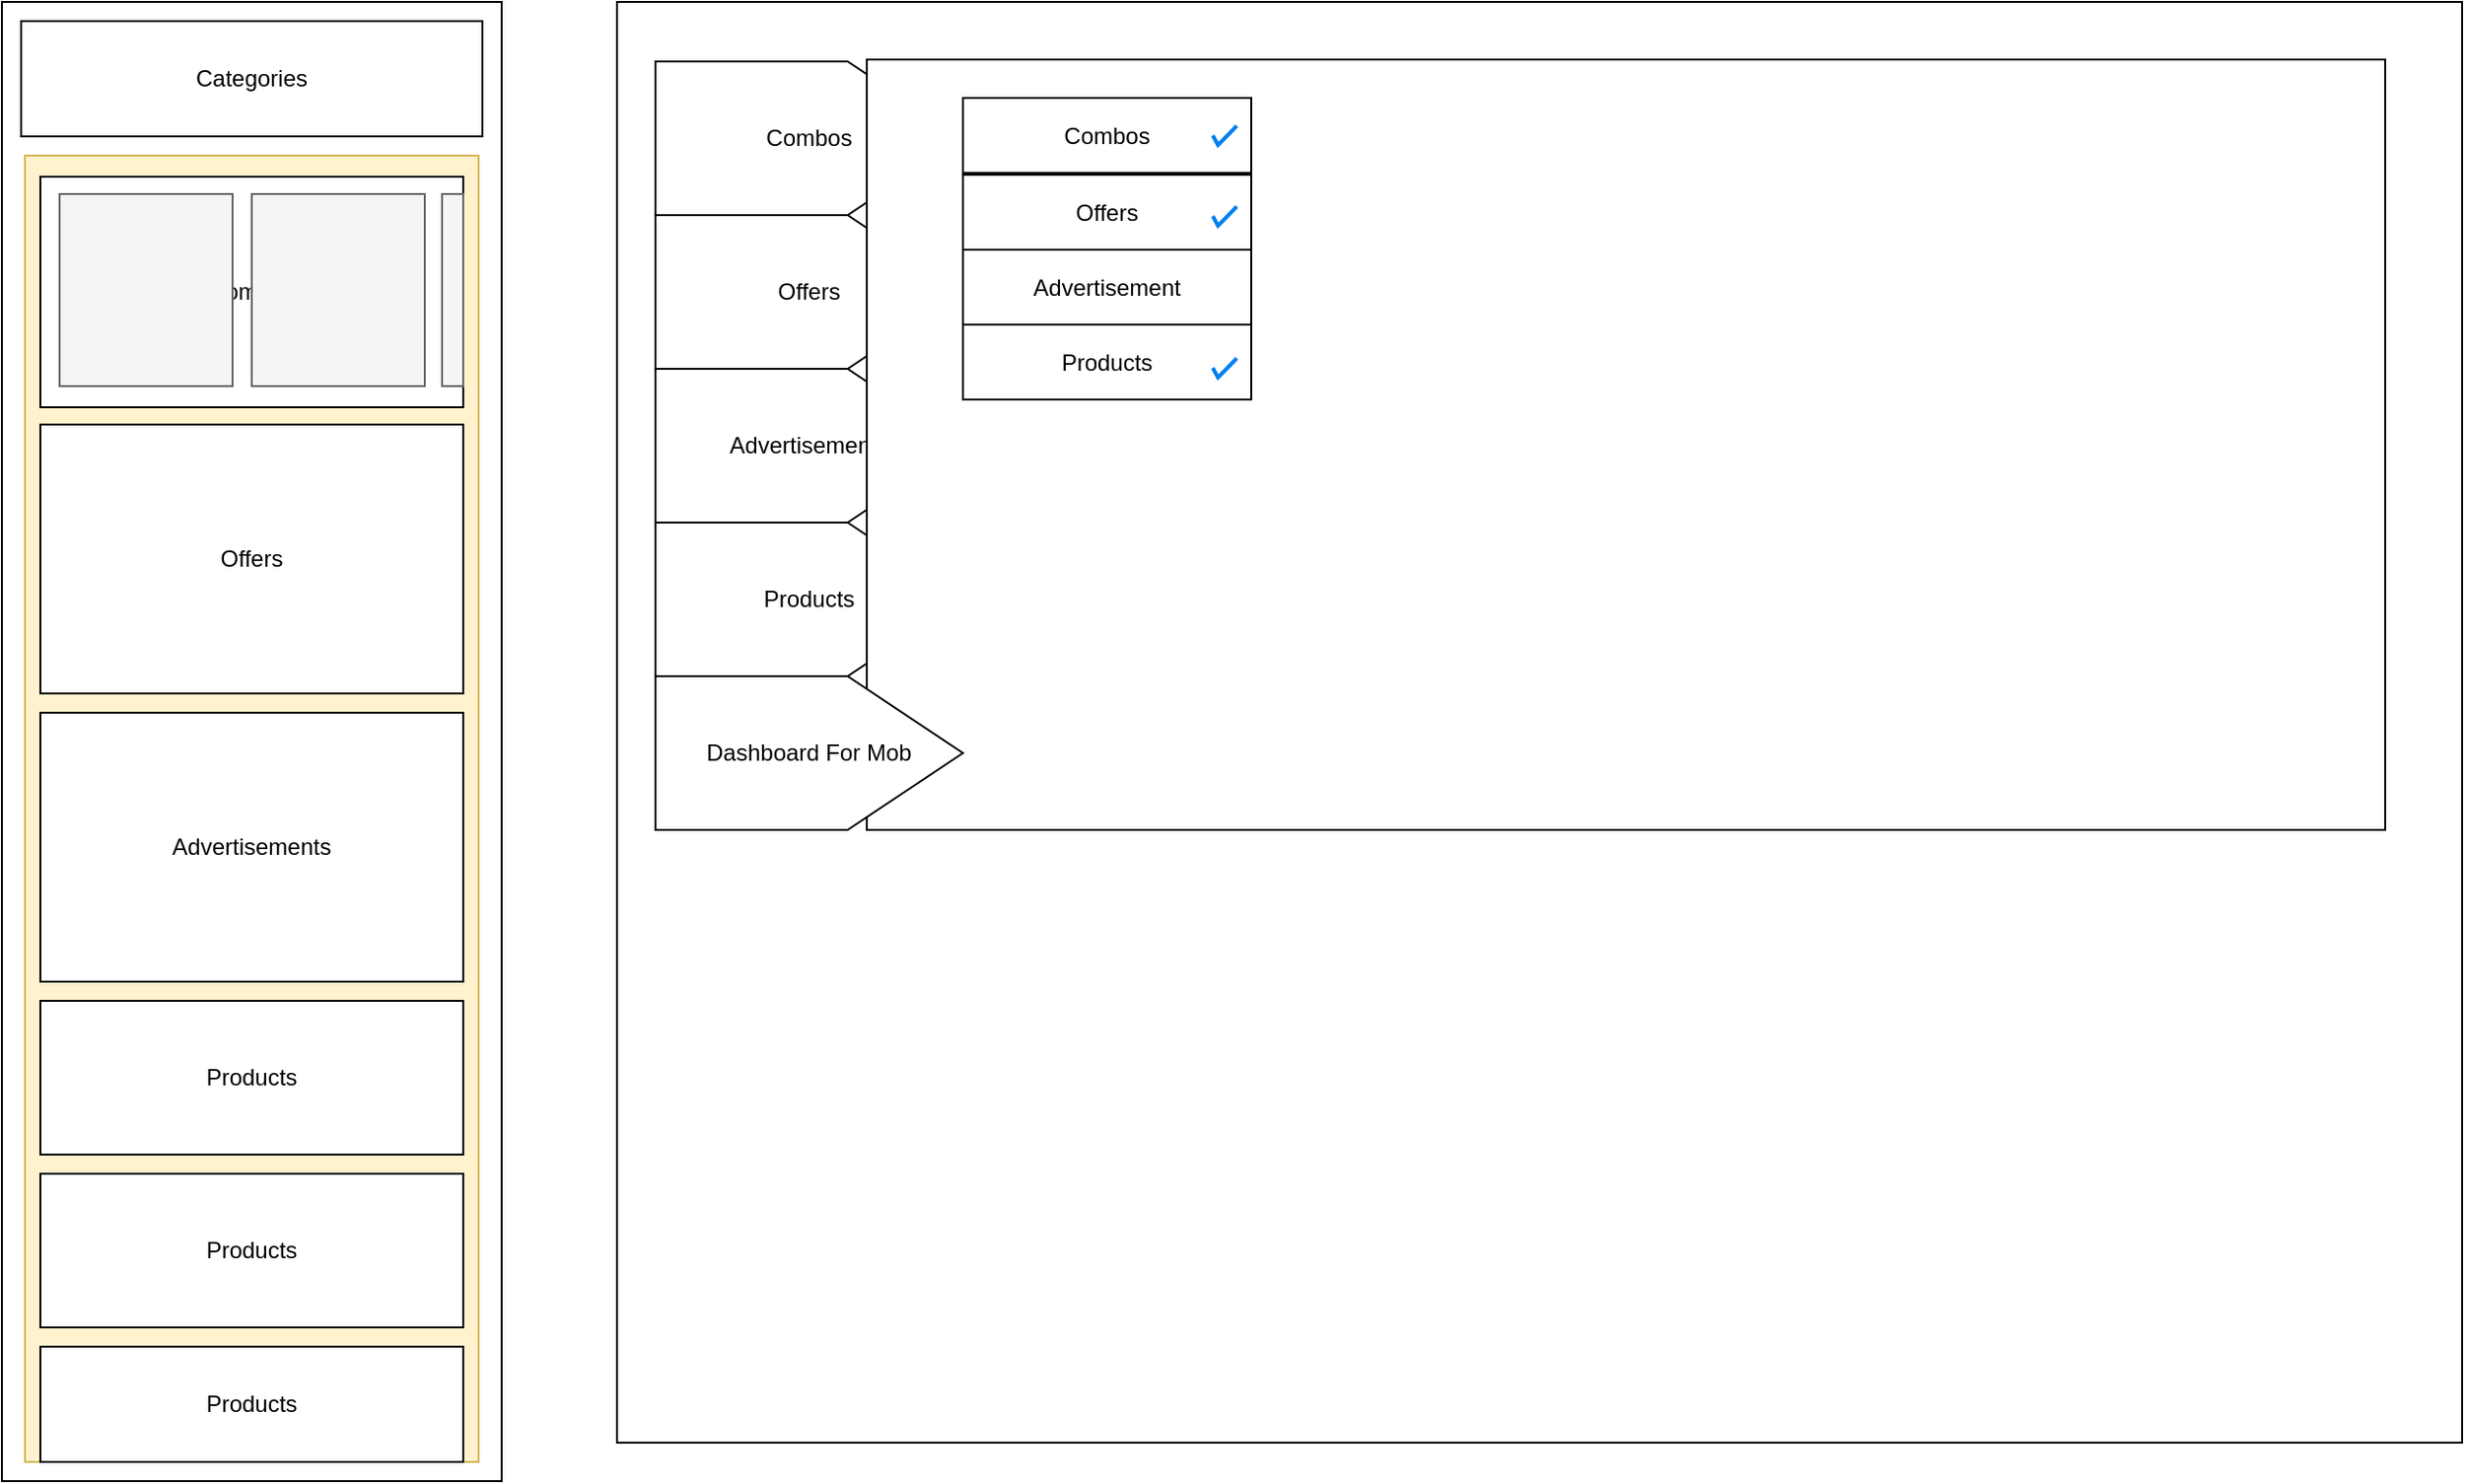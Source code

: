 <mxfile version="13.4.6" type="github">
  <diagram id="2a3EcIJIJTY5Mc6Q1miD" name="Page-1">
    <mxGraphModel dx="1426" dy="819" grid="1" gridSize="10" guides="1" tooltips="1" connect="1" arrows="1" fold="1" page="0" pageScale="1" pageWidth="827" pageHeight="1169" math="0" shadow="0">
      <root>
        <mxCell id="0" />
        <mxCell id="1" parent="0" />
        <mxCell id="5DsvJZT1YWmxr_RgfhF9-2" value="" style="rounded=0;whiteSpace=wrap;html=1;" parent="1" vertex="1">
          <mxGeometry x="280" y="100" width="260" height="770" as="geometry" />
        </mxCell>
        <mxCell id="5DsvJZT1YWmxr_RgfhF9-3" value="Categories" style="rounded=0;whiteSpace=wrap;html=1;" parent="1" vertex="1">
          <mxGeometry x="290" y="110" width="240" height="60" as="geometry" />
        </mxCell>
        <mxCell id="5DsvJZT1YWmxr_RgfhF9-4" value="" style="rounded=0;whiteSpace=wrap;html=1;fillColor=#fff2cc;strokeColor=#d6b656;" parent="1" vertex="1">
          <mxGeometry x="292" y="180" width="236" height="680" as="geometry" />
        </mxCell>
        <mxCell id="5DsvJZT1YWmxr_RgfhF9-5" value="Combos" style="rounded=0;whiteSpace=wrap;html=1;" parent="1" vertex="1">
          <mxGeometry x="300" y="191" width="220" height="120" as="geometry" />
        </mxCell>
        <mxCell id="5DsvJZT1YWmxr_RgfhF9-6" value="Offers" style="rounded=0;whiteSpace=wrap;html=1;" parent="1" vertex="1">
          <mxGeometry x="300" y="320" width="220" height="140" as="geometry" />
        </mxCell>
        <mxCell id="5DsvJZT1YWmxr_RgfhF9-7" value="Advertisements" style="rounded=0;whiteSpace=wrap;html=1;" parent="1" vertex="1">
          <mxGeometry x="300" y="470" width="220" height="140" as="geometry" />
        </mxCell>
        <mxCell id="5DsvJZT1YWmxr_RgfhF9-8" value="Products" style="rounded=0;whiteSpace=wrap;html=1;" parent="1" vertex="1">
          <mxGeometry x="300" y="620" width="220" height="80" as="geometry" />
        </mxCell>
        <mxCell id="5DsvJZT1YWmxr_RgfhF9-9" value="Products" style="rounded=0;whiteSpace=wrap;html=1;" parent="1" vertex="1">
          <mxGeometry x="300" y="710" width="220" height="80" as="geometry" />
        </mxCell>
        <mxCell id="5DsvJZT1YWmxr_RgfhF9-10" value="Products" style="rounded=0;whiteSpace=wrap;html=1;" parent="1" vertex="1">
          <mxGeometry x="300" y="800" width="220" height="60" as="geometry" />
        </mxCell>
        <mxCell id="5DsvJZT1YWmxr_RgfhF9-11" value="" style="rounded=0;whiteSpace=wrap;html=1;fillColor=#f5f5f5;strokeColor=#666666;fontColor=#333333;" parent="1" vertex="1">
          <mxGeometry x="310" y="200" width="90" height="100" as="geometry" />
        </mxCell>
        <mxCell id="5DsvJZT1YWmxr_RgfhF9-12" value="" style="rounded=0;whiteSpace=wrap;html=1;fillColor=#f5f5f5;strokeColor=#666666;fontColor=#333333;" parent="1" vertex="1">
          <mxGeometry x="410" y="200" width="90" height="100" as="geometry" />
        </mxCell>
        <mxCell id="5DsvJZT1YWmxr_RgfhF9-13" value="" style="rounded=0;whiteSpace=wrap;html=1;fillColor=#f5f5f5;strokeColor=#666666;fontColor=#333333;" parent="1" vertex="1">
          <mxGeometry x="509" y="200" width="11" height="100" as="geometry" />
        </mxCell>
        <mxCell id="5DsvJZT1YWmxr_RgfhF9-14" value="" style="rounded=0;whiteSpace=wrap;html=1;" parent="1" vertex="1">
          <mxGeometry x="600" y="100" width="960" height="750" as="geometry" />
        </mxCell>
        <mxCell id="5DsvJZT1YWmxr_RgfhF9-16" value="Combos" style="shape=offPageConnector;whiteSpace=wrap;html=1;direction=north;" parent="1" vertex="1">
          <mxGeometry x="620" y="131" width="160" height="80" as="geometry" />
        </mxCell>
        <mxCell id="5DsvJZT1YWmxr_RgfhF9-17" value="Offers" style="shape=offPageConnector;whiteSpace=wrap;html=1;direction=north;" parent="1" vertex="1">
          <mxGeometry x="620" y="211" width="160" height="80" as="geometry" />
        </mxCell>
        <mxCell id="5DsvJZT1YWmxr_RgfhF9-18" value="Advertisements" style="shape=offPageConnector;whiteSpace=wrap;html=1;direction=north;" parent="1" vertex="1">
          <mxGeometry x="620" y="291" width="160" height="80" as="geometry" />
        </mxCell>
        <mxCell id="5DsvJZT1YWmxr_RgfhF9-19" value="Products" style="shape=offPageConnector;whiteSpace=wrap;html=1;direction=north;" parent="1" vertex="1">
          <mxGeometry x="620" y="371" width="160" height="80" as="geometry" />
        </mxCell>
        <mxCell id="5DsvJZT1YWmxr_RgfhF9-21" value="" style="rounded=0;whiteSpace=wrap;html=1;" parent="1" vertex="1">
          <mxGeometry x="730" y="130" width="790" height="401" as="geometry" />
        </mxCell>
        <mxCell id="5DsvJZT1YWmxr_RgfhF9-20" value="Dashboard For Mob" style="shape=offPageConnector;whiteSpace=wrap;html=1;direction=north;" parent="1" vertex="1">
          <mxGeometry x="620" y="451" width="160" height="80" as="geometry" />
        </mxCell>
        <mxCell id="5DsvJZT1YWmxr_RgfhF9-22" value="Advertisement" style="rounded=0;whiteSpace=wrap;html=1;" parent="1" vertex="1">
          <mxGeometry x="780" y="229" width="150" height="39" as="geometry" />
        </mxCell>
        <mxCell id="5DsvJZT1YWmxr_RgfhF9-23" value="Offers" style="rounded=0;whiteSpace=wrap;html=1;" parent="1" vertex="1">
          <mxGeometry x="780" y="190" width="150" height="39" as="geometry" />
        </mxCell>
        <mxCell id="5DsvJZT1YWmxr_RgfhF9-24" value="Products" style="rounded=0;whiteSpace=wrap;html=1;" parent="1" vertex="1">
          <mxGeometry x="780" y="268" width="150" height="39" as="geometry" />
        </mxCell>
        <mxCell id="5DsvJZT1YWmxr_RgfhF9-25" value="Combos" style="rounded=0;whiteSpace=wrap;html=1;" parent="1" vertex="1">
          <mxGeometry x="780" y="150" width="150" height="39" as="geometry" />
        </mxCell>
        <mxCell id="jHlz8R21vNLKww4-VYG9-2" value="" style="html=1;verticalLabelPosition=bottom;labelBackgroundColor=#ffffff;verticalAlign=top;shadow=0;dashed=0;strokeWidth=2;shape=mxgraph.ios7.misc.check;strokeColor=#0080f0;" vertex="1" parent="1">
          <mxGeometry x="910" y="164.5" width="12.5" height="10" as="geometry" />
        </mxCell>
        <mxCell id="jHlz8R21vNLKww4-VYG9-3" value="" style="html=1;verticalLabelPosition=bottom;labelBackgroundColor=#ffffff;verticalAlign=top;shadow=0;dashed=0;strokeWidth=2;shape=mxgraph.ios7.misc.check;strokeColor=#0080f0;" vertex="1" parent="1">
          <mxGeometry x="910" y="206.5" width="12.5" height="10" as="geometry" />
        </mxCell>
        <mxCell id="jHlz8R21vNLKww4-VYG9-4" value="" style="html=1;verticalLabelPosition=bottom;labelBackgroundColor=#ffffff;verticalAlign=top;shadow=0;dashed=0;strokeWidth=2;shape=mxgraph.ios7.misc.check;strokeColor=#0080f0;" vertex="1" parent="1">
          <mxGeometry x="910" y="285.5" width="12.5" height="10" as="geometry" />
        </mxCell>
      </root>
    </mxGraphModel>
  </diagram>
</mxfile>
